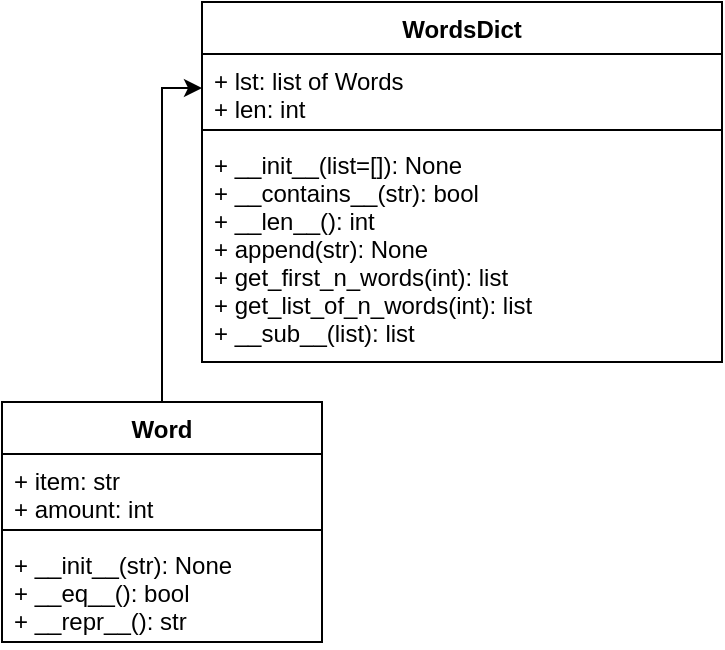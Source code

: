 <mxfile version="10.6.9" type="device"><diagram id="ebtSAHsdlVpSGW3RZ2PW" name="Page-1"><mxGraphModel dx="402" dy="818" grid="1" gridSize="10" guides="1" tooltips="1" connect="1" arrows="1" fold="1" page="1" pageScale="1" pageWidth="827" pageHeight="1169" math="0" shadow="0"><root><mxCell id="0"/><mxCell id="1" parent="0"/><mxCell id="o-NWjBgxcZJAkilKTiub-1" value="WordsDict" style="swimlane;fontStyle=1;align=center;verticalAlign=top;childLayout=stackLayout;horizontal=1;startSize=26;horizontalStack=0;resizeParent=1;resizeParentMax=0;resizeLast=0;collapsible=1;marginBottom=0;" parent="1" vertex="1"><mxGeometry x="310" y="40" width="260" height="180" as="geometry"/></mxCell><mxCell id="o-NWjBgxcZJAkilKTiub-2" value="+ lst: list of Words&#10;+ len: int&#10;" style="text;strokeColor=none;fillColor=none;align=left;verticalAlign=top;spacingLeft=4;spacingRight=4;overflow=hidden;rotatable=0;points=[[0,0.5],[1,0.5]];portConstraint=eastwest;" parent="o-NWjBgxcZJAkilKTiub-1" vertex="1"><mxGeometry y="26" width="260" height="34" as="geometry"/></mxCell><mxCell id="o-NWjBgxcZJAkilKTiub-3" value="" style="line;strokeWidth=1;fillColor=none;align=left;verticalAlign=middle;spacingTop=-1;spacingLeft=3;spacingRight=3;rotatable=0;labelPosition=right;points=[];portConstraint=eastwest;" parent="o-NWjBgxcZJAkilKTiub-1" vertex="1"><mxGeometry y="60" width="260" height="8" as="geometry"/></mxCell><mxCell id="o-NWjBgxcZJAkilKTiub-4" value="+ __init__(list=[]): None&#10;+ __contains__(str): bool&#10;+ __len__(): int&#10;+ append(str): None&#10;+ get_first_n_words(int): list&#10;+ get_list_of_n_words(int): list&#10;+ __sub__(list): list&#10;" style="text;strokeColor=none;fillColor=none;align=left;verticalAlign=top;spacingLeft=4;spacingRight=4;overflow=hidden;rotatable=0;points=[[0,0.5],[1,0.5]];portConstraint=eastwest;" parent="o-NWjBgxcZJAkilKTiub-1" vertex="1"><mxGeometry y="68" width="260" height="112" as="geometry"/></mxCell><mxCell id="o-NWjBgxcZJAkilKTiub-10" style="edgeStyle=orthogonalEdgeStyle;rounded=0;orthogonalLoop=1;jettySize=auto;html=1;entryX=0;entryY=0.5;entryDx=0;entryDy=0;" parent="1" source="o-NWjBgxcZJAkilKTiub-5" target="o-NWjBgxcZJAkilKTiub-2" edge="1"><mxGeometry relative="1" as="geometry"/></mxCell><mxCell id="o-NWjBgxcZJAkilKTiub-5" value="Word" style="swimlane;fontStyle=1;align=center;verticalAlign=top;childLayout=stackLayout;horizontal=1;startSize=26;horizontalStack=0;resizeParent=1;resizeParentMax=0;resizeLast=0;collapsible=1;marginBottom=0;" parent="1" vertex="1"><mxGeometry x="210" y="240" width="160" height="120" as="geometry"/></mxCell><mxCell id="o-NWjBgxcZJAkilKTiub-6" value="+ item: str&#10;+ amount: int&#10;" style="text;strokeColor=none;fillColor=none;align=left;verticalAlign=top;spacingLeft=4;spacingRight=4;overflow=hidden;rotatable=0;points=[[0,0.5],[1,0.5]];portConstraint=eastwest;" parent="o-NWjBgxcZJAkilKTiub-5" vertex="1"><mxGeometry y="26" width="160" height="34" as="geometry"/></mxCell><mxCell id="o-NWjBgxcZJAkilKTiub-7" value="" style="line;strokeWidth=1;fillColor=none;align=left;verticalAlign=middle;spacingTop=-1;spacingLeft=3;spacingRight=3;rotatable=0;labelPosition=right;points=[];portConstraint=eastwest;" parent="o-NWjBgxcZJAkilKTiub-5" vertex="1"><mxGeometry y="60" width="160" height="8" as="geometry"/></mxCell><mxCell id="o-NWjBgxcZJAkilKTiub-8" value="+ __init__(str): None&#10;+ __eq__(): bool&#10;+ __repr__(): str" style="text;strokeColor=none;fillColor=none;align=left;verticalAlign=top;spacingLeft=4;spacingRight=4;overflow=hidden;rotatable=0;points=[[0,0.5],[1,0.5]];portConstraint=eastwest;" parent="o-NWjBgxcZJAkilKTiub-5" vertex="1"><mxGeometry y="68" width="160" height="52" as="geometry"/></mxCell></root></mxGraphModel></diagram></mxfile>